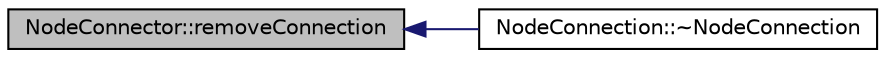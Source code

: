 digraph G
{
  edge [fontname="Helvetica",fontsize="10",labelfontname="Helvetica",labelfontsize="10"];
  node [fontname="Helvetica",fontsize="10",shape=record];
  rankdir="LR";
  Node1 [label="NodeConnector::removeConnection",height=0.2,width=0.4,color="black", fillcolor="grey75", style="filled" fontcolor="black"];
  Node1 -> Node2 [dir="back",color="midnightblue",fontsize="10",style="solid",fontname="Helvetica"];
  Node2 [label="NodeConnection::~NodeConnection",height=0.2,width=0.4,color="black", fillcolor="white", style="filled",URL="$class_node_connection.html#ab8b3d65d34f888b5377e86fd7e2641a0"];
}
